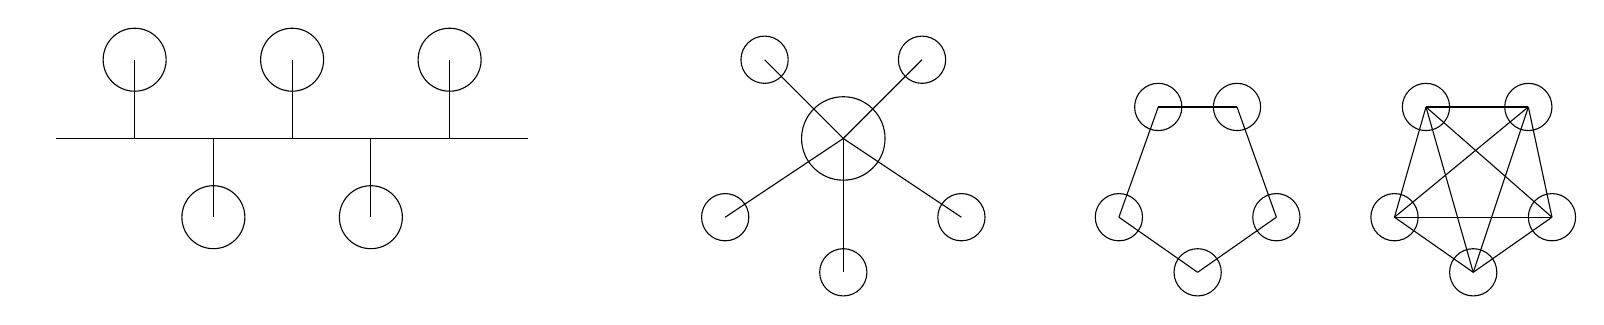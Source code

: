 ﻿\def\a{.4}
\def\b{.3}
\def\cr{.53}

\begin{tikzpicture}
% bus topograpy
\draw (2,-1) circle (\a cm);
\draw (2,-1) -- (2,0);
\draw (4,-1) circle (\a cm);
\draw (4,-1) -- (4,0);
\draw (1,1) circle (\a cm);
\draw (1,1) -- (1,0);
\draw (3,1) circle (\a cm);
\draw (3,1) -- (3,0);
\draw (5,1) circle (\a cm);
\draw (5,1) -- (5,0);
\draw (0,0) -- (6,0);

% star topograpy
\draw (10,0) -- (8.5,-1);
\draw (8.5,-1) circle(\b cm);

\draw (10,0) -- (11.5,-1);
\draw (11.5,-1) circle(\b cm);

% centro
\draw (10,0) circle(\cr cm);

\draw (10,0) -- (10,-1.7);
\draw (10,-1.7) circle(\b cm);

\draw (10,0) -- (9,1);
\draw (9,1) circle(\b cm);

\draw (10,0) -- (11,1);
\draw (11,1) circle(\b cm);

% Rete ad anallo

\draw (13.5,-1) circle(\b cm);
\draw (13.5,-1) -- (14.5,-1.7);
\draw (13.5,-1) -- (14,0.4);

\draw (15.5,-1) circle(\b cm);
\draw (14.5,-1.7) -- (15.5,-1);

\draw (14.5,-1.7) circle(\b cm);
\draw (15.5,-1) -- (15,0.4); 

\draw (14,0.4) circle(\b cm);

\draw (15,0.4) circle(\b cm);
\draw (14,0.4) --  (15,0.4);

% modello a maglia
\draw (17,-1) circle(\b cm);
\draw (19,-1) circle(\b cm);
\draw (17,-1) -- (19,-1);

\draw (17,-1) -- (18,-1.7);
\draw (18,-1.7) circle(\b cm);
\draw (18,-1.7) -- (19,-1);

\draw (18,-1.7) -- (17.4,0.4); 
\draw (17.4,0.4) circle(\b cm);
\draw (17,-1) -- (17.4,0.4);
\draw (17.4,0.4) -- (19,-1);

\draw (18.7,0.4) circle(\b cm);
\draw (18,-1.7) -- (18.7,0.4);
\draw (17,-1) -- (18.7,0.4);
\draw (17.4,0.4) -- (18.7,0.4);
\draw (19,-1) -- (18.7,0.4);
\end{tikzpicture}